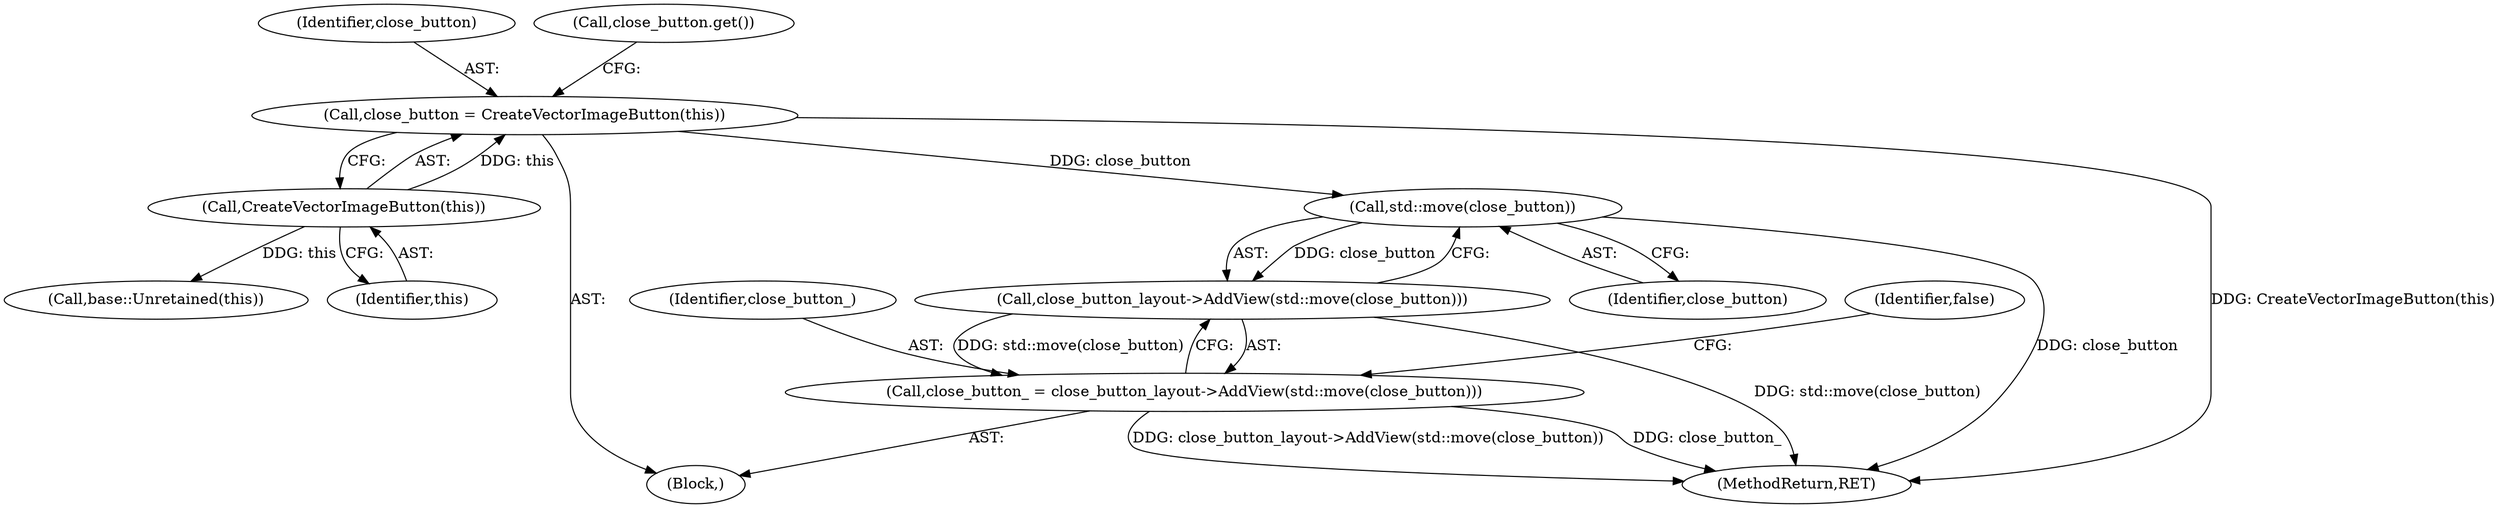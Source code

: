 digraph "0_Chrome_c25b198675380f713a56649c857b4367601d4a3d_1@API" {
"1000157" [label="(Call,close_button = CreateVectorImageButton(this))"];
"1000159" [label="(Call,CreateVectorImageButton(this))"];
"1000176" [label="(Call,std::move(close_button))"];
"1000175" [label="(Call,close_button_layout->AddView(std::move(close_button)))"];
"1000173" [label="(Call,close_button_ = close_button_layout->AddView(std::move(close_button)))"];
"1000158" [label="(Identifier,close_button)"];
"1000105" [label="(Block,)"];
"1000175" [label="(Call,close_button_layout->AddView(std::move(close_button)))"];
"1000179" [label="(Identifier,false)"];
"1000173" [label="(Call,close_button_ = close_button_layout->AddView(std::move(close_button)))"];
"1000159" [label="(Call,CreateVectorImageButton(this))"];
"1000157" [label="(Call,close_button = CreateVectorImageButton(this))"];
"1000174" [label="(Identifier,close_button_)"];
"1000162" [label="(Call,close_button.get())"];
"1000176" [label="(Call,std::move(close_button))"];
"1000177" [label="(Identifier,close_button)"];
"1000160" [label="(Identifier,this)"];
"1000205" [label="(Call,base::Unretained(this))"];
"1000322" [label="(MethodReturn,RET)"];
"1000157" -> "1000105"  [label="AST: "];
"1000157" -> "1000159"  [label="CFG: "];
"1000158" -> "1000157"  [label="AST: "];
"1000159" -> "1000157"  [label="AST: "];
"1000162" -> "1000157"  [label="CFG: "];
"1000157" -> "1000322"  [label="DDG: CreateVectorImageButton(this)"];
"1000159" -> "1000157"  [label="DDG: this"];
"1000157" -> "1000176"  [label="DDG: close_button"];
"1000159" -> "1000160"  [label="CFG: "];
"1000160" -> "1000159"  [label="AST: "];
"1000159" -> "1000205"  [label="DDG: this"];
"1000176" -> "1000175"  [label="AST: "];
"1000176" -> "1000177"  [label="CFG: "];
"1000177" -> "1000176"  [label="AST: "];
"1000175" -> "1000176"  [label="CFG: "];
"1000176" -> "1000322"  [label="DDG: close_button"];
"1000176" -> "1000175"  [label="DDG: close_button"];
"1000175" -> "1000173"  [label="AST: "];
"1000173" -> "1000175"  [label="CFG: "];
"1000175" -> "1000322"  [label="DDG: std::move(close_button)"];
"1000175" -> "1000173"  [label="DDG: std::move(close_button)"];
"1000173" -> "1000105"  [label="AST: "];
"1000174" -> "1000173"  [label="AST: "];
"1000179" -> "1000173"  [label="CFG: "];
"1000173" -> "1000322"  [label="DDG: close_button_"];
"1000173" -> "1000322"  [label="DDG: close_button_layout->AddView(std::move(close_button))"];
}
